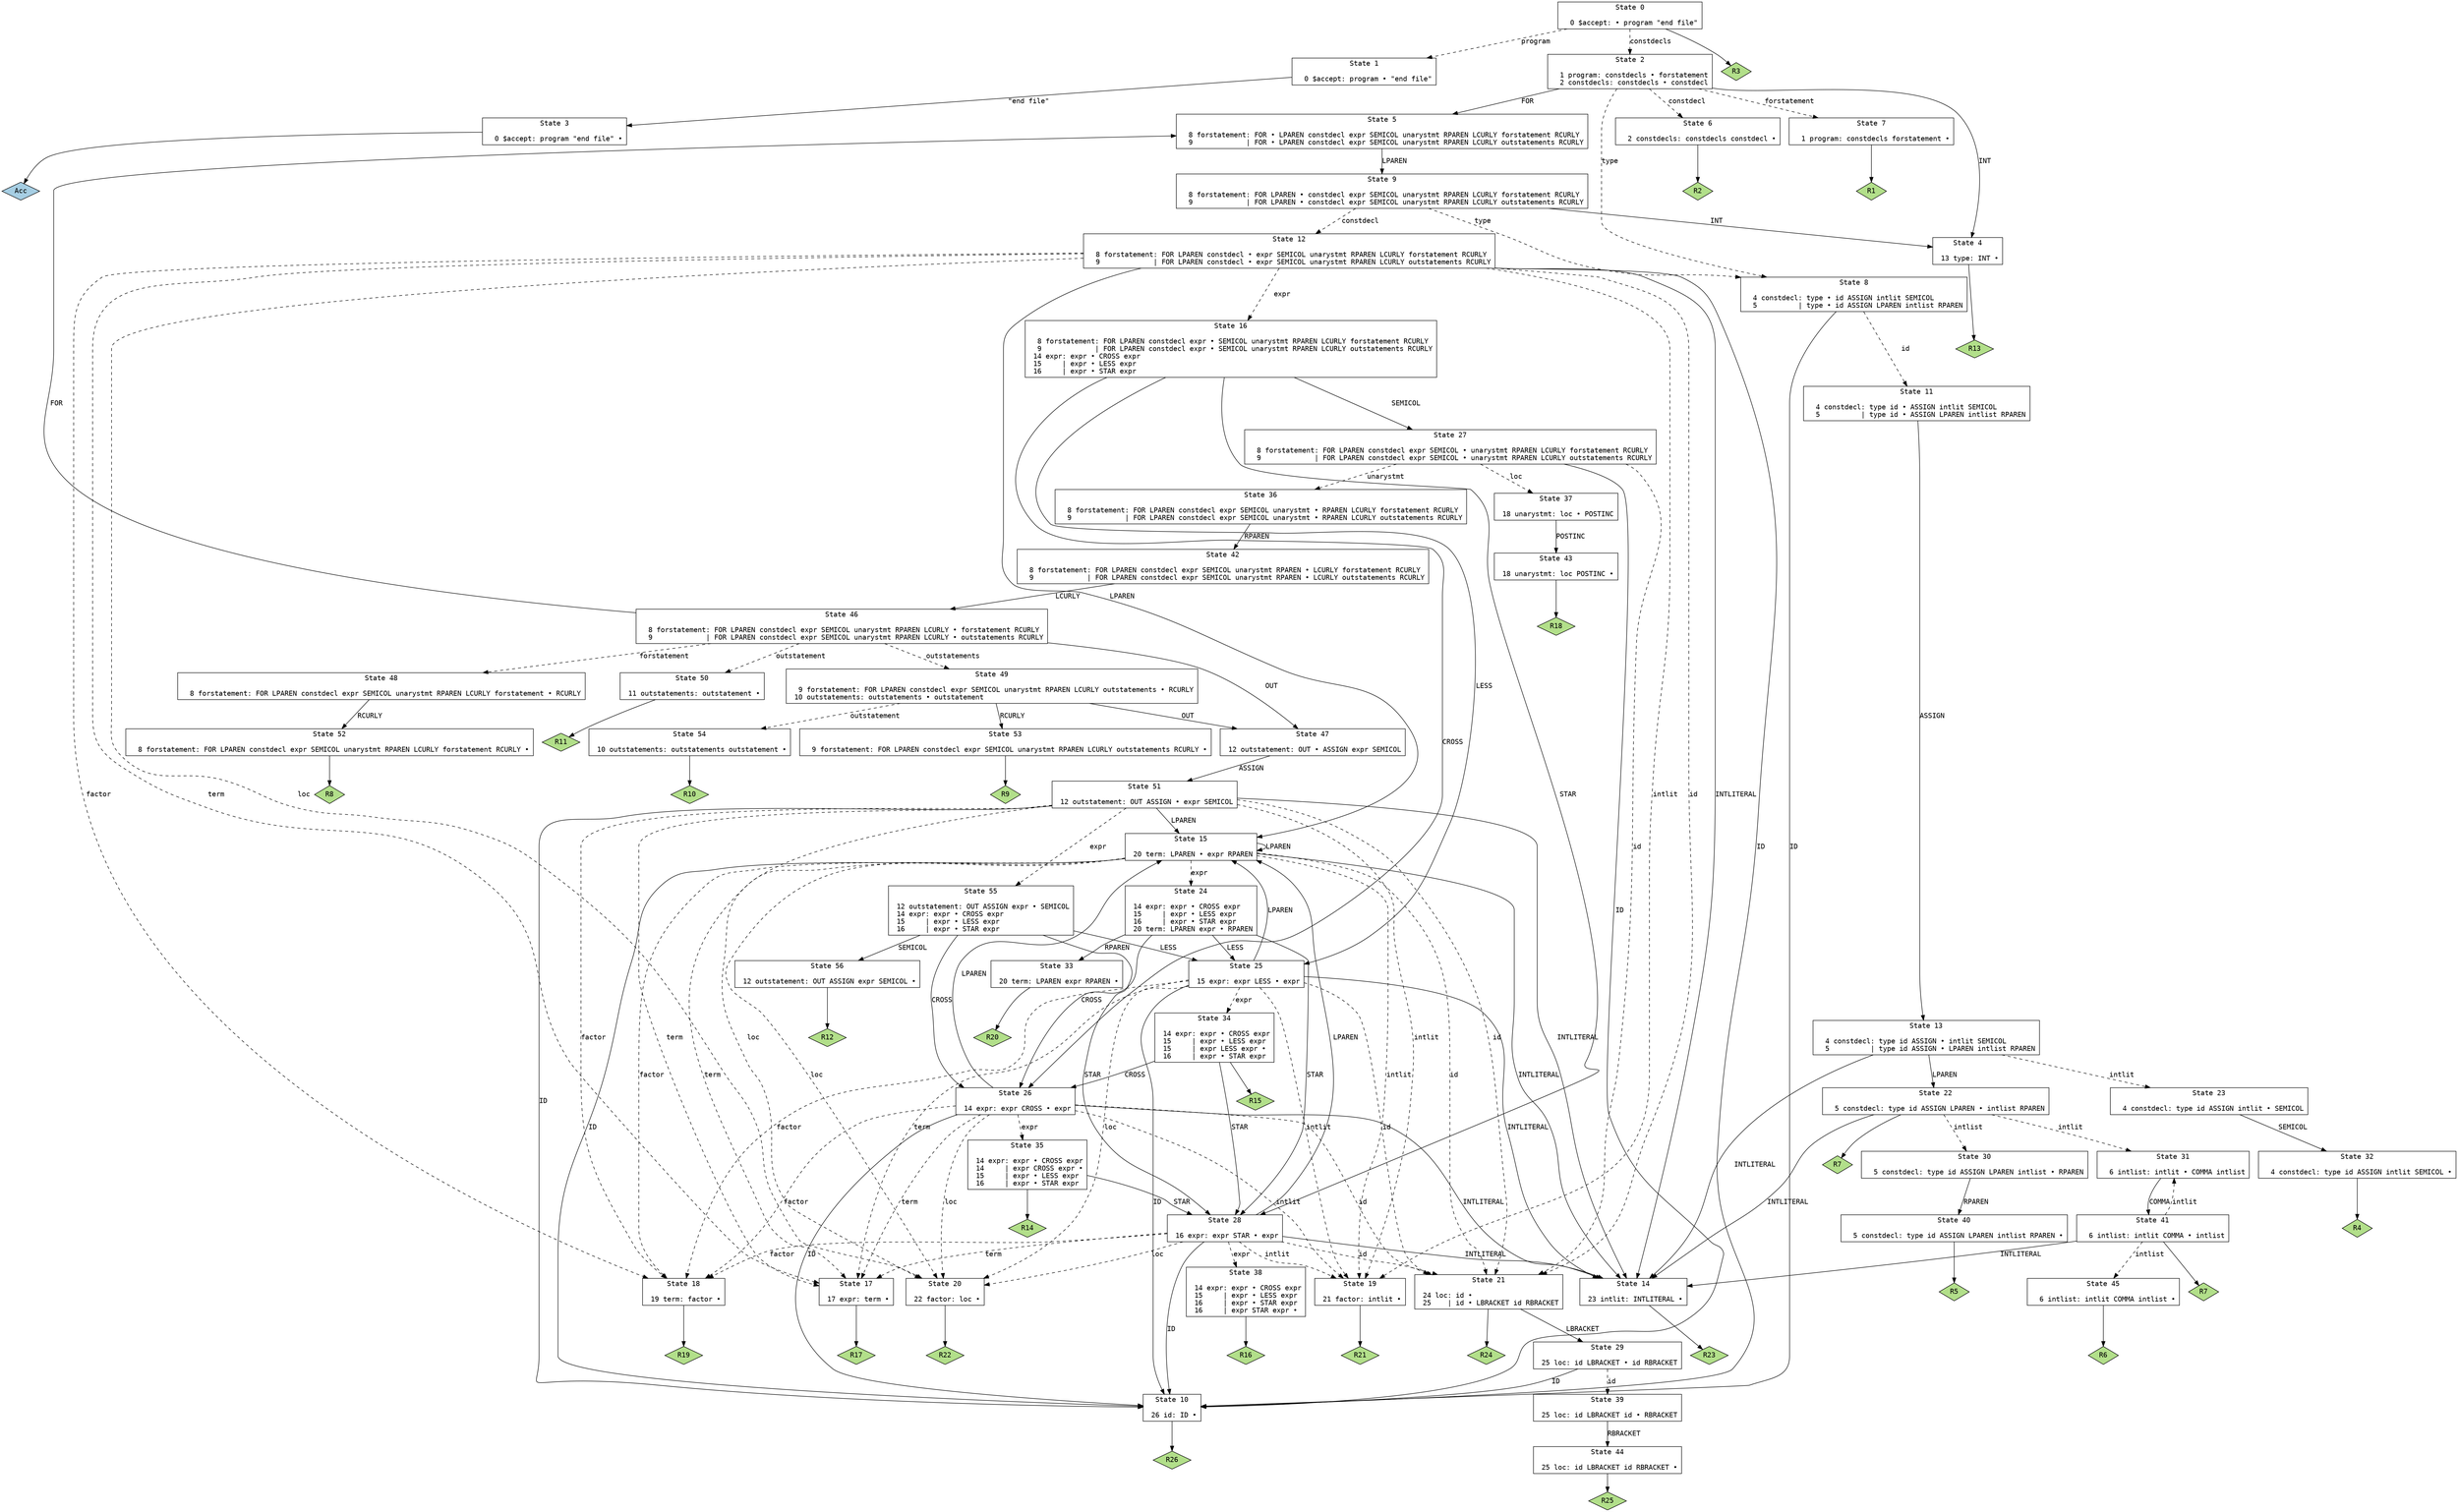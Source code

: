 // Generated by GNU Bison 3.8.2.
// Report bugs to <bug-bison@gnu.org>.
// Home page: <https://www.gnu.org/software/bison/>.

digraph "parser.yy"
{
  node [fontname = courier, shape = box, colorscheme = paired6]
  edge [fontname = courier]

  0 [label="State 0\n\l  0 $accept: • program \"end file\"\l"]
  0 -> 1 [style=dashed label="program"]
  0 -> 2 [style=dashed label="constdecls"]
  0 -> "0R3" [style=solid]
 "0R3" [label="R3", fillcolor=3, shape=diamond, style=filled]
  1 [label="State 1\n\l  0 $accept: program • \"end file\"\l"]
  1 -> 3 [style=solid label="\"end file\""]
  2 [label="State 2\n\l  1 program: constdecls • forstatement\l  2 constdecls: constdecls • constdecl\l"]
  2 -> 4 [style=solid label="INT"]
  2 -> 5 [style=solid label="FOR"]
  2 -> 6 [style=dashed label="constdecl"]
  2 -> 7 [style=dashed label="forstatement"]
  2 -> 8 [style=dashed label="type"]
  3 [label="State 3\n\l  0 $accept: program \"end file\" •\l"]
  3 -> "3R0" [style=solid]
 "3R0" [label="Acc", fillcolor=1, shape=diamond, style=filled]
  4 [label="State 4\n\l 13 type: INT •\l"]
  4 -> "4R13" [style=solid]
 "4R13" [label="R13", fillcolor=3, shape=diamond, style=filled]
  5 [label="State 5\n\l  8 forstatement: FOR • LPAREN constdecl expr SEMICOL unarystmt RPAREN LCURLY forstatement RCURLY\l  9             | FOR • LPAREN constdecl expr SEMICOL unarystmt RPAREN LCURLY outstatements RCURLY\l"]
  5 -> 9 [style=solid label="LPAREN"]
  6 [label="State 6\n\l  2 constdecls: constdecls constdecl •\l"]
  6 -> "6R2" [style=solid]
 "6R2" [label="R2", fillcolor=3, shape=diamond, style=filled]
  7 [label="State 7\n\l  1 program: constdecls forstatement •\l"]
  7 -> "7R1" [style=solid]
 "7R1" [label="R1", fillcolor=3, shape=diamond, style=filled]
  8 [label="State 8\n\l  4 constdecl: type • id ASSIGN intlit SEMICOL\l  5          | type • id ASSIGN LPAREN intlist RPAREN\l"]
  8 -> 10 [style=solid label="ID"]
  8 -> 11 [style=dashed label="id"]
  9 [label="State 9\n\l  8 forstatement: FOR LPAREN • constdecl expr SEMICOL unarystmt RPAREN LCURLY forstatement RCURLY\l  9             | FOR LPAREN • constdecl expr SEMICOL unarystmt RPAREN LCURLY outstatements RCURLY\l"]
  9 -> 4 [style=solid label="INT"]
  9 -> 12 [style=dashed label="constdecl"]
  9 -> 8 [style=dashed label="type"]
  10 [label="State 10\n\l 26 id: ID •\l"]
  10 -> "10R26" [style=solid]
 "10R26" [label="R26", fillcolor=3, shape=diamond, style=filled]
  11 [label="State 11\n\l  4 constdecl: type id • ASSIGN intlit SEMICOL\l  5          | type id • ASSIGN LPAREN intlist RPAREN\l"]
  11 -> 13 [style=solid label="ASSIGN"]
  12 [label="State 12\n\l  8 forstatement: FOR LPAREN constdecl • expr SEMICOL unarystmt RPAREN LCURLY forstatement RCURLY\l  9             | FOR LPAREN constdecl • expr SEMICOL unarystmt RPAREN LCURLY outstatements RCURLY\l"]
  12 -> 10 [style=solid label="ID"]
  12 -> 14 [style=solid label="INTLITERAL"]
  12 -> 15 [style=solid label="LPAREN"]
  12 -> 16 [style=dashed label="expr"]
  12 -> 17 [style=dashed label="term"]
  12 -> 18 [style=dashed label="factor"]
  12 -> 19 [style=dashed label="intlit"]
  12 -> 20 [style=dashed label="loc"]
  12 -> 21 [style=dashed label="id"]
  13 [label="State 13\n\l  4 constdecl: type id ASSIGN • intlit SEMICOL\l  5          | type id ASSIGN • LPAREN intlist RPAREN\l"]
  13 -> 14 [style=solid label="INTLITERAL"]
  13 -> 22 [style=solid label="LPAREN"]
  13 -> 23 [style=dashed label="intlit"]
  14 [label="State 14\n\l 23 intlit: INTLITERAL •\l"]
  14 -> "14R23" [style=solid]
 "14R23" [label="R23", fillcolor=3, shape=diamond, style=filled]
  15 [label="State 15\n\l 20 term: LPAREN • expr RPAREN\l"]
  15 -> 10 [style=solid label="ID"]
  15 -> 14 [style=solid label="INTLITERAL"]
  15 -> 15 [style=solid label="LPAREN"]
  15 -> 24 [style=dashed label="expr"]
  15 -> 17 [style=dashed label="term"]
  15 -> 18 [style=dashed label="factor"]
  15 -> 19 [style=dashed label="intlit"]
  15 -> 20 [style=dashed label="loc"]
  15 -> 21 [style=dashed label="id"]
  16 [label="State 16\n\l  8 forstatement: FOR LPAREN constdecl expr • SEMICOL unarystmt RPAREN LCURLY forstatement RCURLY\l  9             | FOR LPAREN constdecl expr • SEMICOL unarystmt RPAREN LCURLY outstatements RCURLY\l 14 expr: expr • CROSS expr\l 15     | expr • LESS expr\l 16     | expr • STAR expr\l"]
  16 -> 25 [style=solid label="LESS"]
  16 -> 26 [style=solid label="CROSS"]
  16 -> 27 [style=solid label="SEMICOL"]
  16 -> 28 [style=solid label="STAR"]
  17 [label="State 17\n\l 17 expr: term •\l"]
  17 -> "17R17" [style=solid]
 "17R17" [label="R17", fillcolor=3, shape=diamond, style=filled]
  18 [label="State 18\n\l 19 term: factor •\l"]
  18 -> "18R19" [style=solid]
 "18R19" [label="R19", fillcolor=3, shape=diamond, style=filled]
  19 [label="State 19\n\l 21 factor: intlit •\l"]
  19 -> "19R21" [style=solid]
 "19R21" [label="R21", fillcolor=3, shape=diamond, style=filled]
  20 [label="State 20\n\l 22 factor: loc •\l"]
  20 -> "20R22" [style=solid]
 "20R22" [label="R22", fillcolor=3, shape=diamond, style=filled]
  21 [label="State 21\n\l 24 loc: id •\l 25    | id • LBRACKET id RBRACKET\l"]
  21 -> 29 [style=solid label="LBRACKET"]
  21 -> "21R24" [style=solid]
 "21R24" [label="R24", fillcolor=3, shape=diamond, style=filled]
  22 [label="State 22\n\l  5 constdecl: type id ASSIGN LPAREN • intlist RPAREN\l"]
  22 -> 14 [style=solid label="INTLITERAL"]
  22 -> 30 [style=dashed label="intlist"]
  22 -> 31 [style=dashed label="intlit"]
  22 -> "22R7" [style=solid]
 "22R7" [label="R7", fillcolor=3, shape=diamond, style=filled]
  23 [label="State 23\n\l  4 constdecl: type id ASSIGN intlit • SEMICOL\l"]
  23 -> 32 [style=solid label="SEMICOL"]
  24 [label="State 24\n\l 14 expr: expr • CROSS expr\l 15     | expr • LESS expr\l 16     | expr • STAR expr\l 20 term: LPAREN expr • RPAREN\l"]
  24 -> 25 [style=solid label="LESS"]
  24 -> 26 [style=solid label="CROSS"]
  24 -> 33 [style=solid label="RPAREN"]
  24 -> 28 [style=solid label="STAR"]
  25 [label="State 25\n\l 15 expr: expr LESS • expr\l"]
  25 -> 10 [style=solid label="ID"]
  25 -> 14 [style=solid label="INTLITERAL"]
  25 -> 15 [style=solid label="LPAREN"]
  25 -> 34 [style=dashed label="expr"]
  25 -> 17 [style=dashed label="term"]
  25 -> 18 [style=dashed label="factor"]
  25 -> 19 [style=dashed label="intlit"]
  25 -> 20 [style=dashed label="loc"]
  25 -> 21 [style=dashed label="id"]
  26 [label="State 26\n\l 14 expr: expr CROSS • expr\l"]
  26 -> 10 [style=solid label="ID"]
  26 -> 14 [style=solid label="INTLITERAL"]
  26 -> 15 [style=solid label="LPAREN"]
  26 -> 35 [style=dashed label="expr"]
  26 -> 17 [style=dashed label="term"]
  26 -> 18 [style=dashed label="factor"]
  26 -> 19 [style=dashed label="intlit"]
  26 -> 20 [style=dashed label="loc"]
  26 -> 21 [style=dashed label="id"]
  27 [label="State 27\n\l  8 forstatement: FOR LPAREN constdecl expr SEMICOL • unarystmt RPAREN LCURLY forstatement RCURLY\l  9             | FOR LPAREN constdecl expr SEMICOL • unarystmt RPAREN LCURLY outstatements RCURLY\l"]
  27 -> 10 [style=solid label="ID"]
  27 -> 36 [style=dashed label="unarystmt"]
  27 -> 37 [style=dashed label="loc"]
  27 -> 21 [style=dashed label="id"]
  28 [label="State 28\n\l 16 expr: expr STAR • expr\l"]
  28 -> 10 [style=solid label="ID"]
  28 -> 14 [style=solid label="INTLITERAL"]
  28 -> 15 [style=solid label="LPAREN"]
  28 -> 38 [style=dashed label="expr"]
  28 -> 17 [style=dashed label="term"]
  28 -> 18 [style=dashed label="factor"]
  28 -> 19 [style=dashed label="intlit"]
  28 -> 20 [style=dashed label="loc"]
  28 -> 21 [style=dashed label="id"]
  29 [label="State 29\n\l 25 loc: id LBRACKET • id RBRACKET\l"]
  29 -> 10 [style=solid label="ID"]
  29 -> 39 [style=dashed label="id"]
  30 [label="State 30\n\l  5 constdecl: type id ASSIGN LPAREN intlist • RPAREN\l"]
  30 -> 40 [style=solid label="RPAREN"]
  31 [label="State 31\n\l  6 intlist: intlit • COMMA intlist\l"]
  31 -> 41 [style=solid label="COMMA"]
  32 [label="State 32\n\l  4 constdecl: type id ASSIGN intlit SEMICOL •\l"]
  32 -> "32R4" [style=solid]
 "32R4" [label="R4", fillcolor=3, shape=diamond, style=filled]
  33 [label="State 33\n\l 20 term: LPAREN expr RPAREN •\l"]
  33 -> "33R20" [style=solid]
 "33R20" [label="R20", fillcolor=3, shape=diamond, style=filled]
  34 [label="State 34\n\l 14 expr: expr • CROSS expr\l 15     | expr • LESS expr\l 15     | expr LESS expr •\l 16     | expr • STAR expr\l"]
  34 -> 26 [style=solid label="CROSS"]
  34 -> 28 [style=solid label="STAR"]
  34 -> "34R15" [style=solid]
 "34R15" [label="R15", fillcolor=3, shape=diamond, style=filled]
  35 [label="State 35\n\l 14 expr: expr • CROSS expr\l 14     | expr CROSS expr •\l 15     | expr • LESS expr\l 16     | expr • STAR expr\l"]
  35 -> 28 [style=solid label="STAR"]
  35 -> "35R14" [style=solid]
 "35R14" [label="R14", fillcolor=3, shape=diamond, style=filled]
  36 [label="State 36\n\l  8 forstatement: FOR LPAREN constdecl expr SEMICOL unarystmt • RPAREN LCURLY forstatement RCURLY\l  9             | FOR LPAREN constdecl expr SEMICOL unarystmt • RPAREN LCURLY outstatements RCURLY\l"]
  36 -> 42 [style=solid label="RPAREN"]
  37 [label="State 37\n\l 18 unarystmt: loc • POSTINC\l"]
  37 -> 43 [style=solid label="POSTINC"]
  38 [label="State 38\n\l 14 expr: expr • CROSS expr\l 15     | expr • LESS expr\l 16     | expr • STAR expr\l 16     | expr STAR expr •\l"]
  38 -> "38R16" [style=solid]
 "38R16" [label="R16", fillcolor=3, shape=diamond, style=filled]
  39 [label="State 39\n\l 25 loc: id LBRACKET id • RBRACKET\l"]
  39 -> 44 [style=solid label="RBRACKET"]
  40 [label="State 40\n\l  5 constdecl: type id ASSIGN LPAREN intlist RPAREN •\l"]
  40 -> "40R5" [style=solid]
 "40R5" [label="R5", fillcolor=3, shape=diamond, style=filled]
  41 [label="State 41\n\l  6 intlist: intlit COMMA • intlist\l"]
  41 -> 14 [style=solid label="INTLITERAL"]
  41 -> 45 [style=dashed label="intlist"]
  41 -> 31 [style=dashed label="intlit"]
  41 -> "41R7" [style=solid]
 "41R7" [label="R7", fillcolor=3, shape=diamond, style=filled]
  42 [label="State 42\n\l  8 forstatement: FOR LPAREN constdecl expr SEMICOL unarystmt RPAREN • LCURLY forstatement RCURLY\l  9             | FOR LPAREN constdecl expr SEMICOL unarystmt RPAREN • LCURLY outstatements RCURLY\l"]
  42 -> 46 [style=solid label="LCURLY"]
  43 [label="State 43\n\l 18 unarystmt: loc POSTINC •\l"]
  43 -> "43R18" [style=solid]
 "43R18" [label="R18", fillcolor=3, shape=diamond, style=filled]
  44 [label="State 44\n\l 25 loc: id LBRACKET id RBRACKET •\l"]
  44 -> "44R25" [style=solid]
 "44R25" [label="R25", fillcolor=3, shape=diamond, style=filled]
  45 [label="State 45\n\l  6 intlist: intlit COMMA intlist •\l"]
  45 -> "45R6" [style=solid]
 "45R6" [label="R6", fillcolor=3, shape=diamond, style=filled]
  46 [label="State 46\n\l  8 forstatement: FOR LPAREN constdecl expr SEMICOL unarystmt RPAREN LCURLY • forstatement RCURLY\l  9             | FOR LPAREN constdecl expr SEMICOL unarystmt RPAREN LCURLY • outstatements RCURLY\l"]
  46 -> 5 [style=solid label="FOR"]
  46 -> 47 [style=solid label="OUT"]
  46 -> 48 [style=dashed label="forstatement"]
  46 -> 49 [style=dashed label="outstatements"]
  46 -> 50 [style=dashed label="outstatement"]
  47 [label="State 47\n\l 12 outstatement: OUT • ASSIGN expr SEMICOL\l"]
  47 -> 51 [style=solid label="ASSIGN"]
  48 [label="State 48\n\l  8 forstatement: FOR LPAREN constdecl expr SEMICOL unarystmt RPAREN LCURLY forstatement • RCURLY\l"]
  48 -> 52 [style=solid label="RCURLY"]
  49 [label="State 49\n\l  9 forstatement: FOR LPAREN constdecl expr SEMICOL unarystmt RPAREN LCURLY outstatements • RCURLY\l 10 outstatements: outstatements • outstatement\l"]
  49 -> 53 [style=solid label="RCURLY"]
  49 -> 47 [style=solid label="OUT"]
  49 -> 54 [style=dashed label="outstatement"]
  50 [label="State 50\n\l 11 outstatements: outstatement •\l"]
  50 -> "50R11" [style=solid]
 "50R11" [label="R11", fillcolor=3, shape=diamond, style=filled]
  51 [label="State 51\n\l 12 outstatement: OUT ASSIGN • expr SEMICOL\l"]
  51 -> 10 [style=solid label="ID"]
  51 -> 14 [style=solid label="INTLITERAL"]
  51 -> 15 [style=solid label="LPAREN"]
  51 -> 55 [style=dashed label="expr"]
  51 -> 17 [style=dashed label="term"]
  51 -> 18 [style=dashed label="factor"]
  51 -> 19 [style=dashed label="intlit"]
  51 -> 20 [style=dashed label="loc"]
  51 -> 21 [style=dashed label="id"]
  52 [label="State 52\n\l  8 forstatement: FOR LPAREN constdecl expr SEMICOL unarystmt RPAREN LCURLY forstatement RCURLY •\l"]
  52 -> "52R8" [style=solid]
 "52R8" [label="R8", fillcolor=3, shape=diamond, style=filled]
  53 [label="State 53\n\l  9 forstatement: FOR LPAREN constdecl expr SEMICOL unarystmt RPAREN LCURLY outstatements RCURLY •\l"]
  53 -> "53R9" [style=solid]
 "53R9" [label="R9", fillcolor=3, shape=diamond, style=filled]
  54 [label="State 54\n\l 10 outstatements: outstatements outstatement •\l"]
  54 -> "54R10" [style=solid]
 "54R10" [label="R10", fillcolor=3, shape=diamond, style=filled]
  55 [label="State 55\n\l 12 outstatement: OUT ASSIGN expr • SEMICOL\l 14 expr: expr • CROSS expr\l 15     | expr • LESS expr\l 16     | expr • STAR expr\l"]
  55 -> 25 [style=solid label="LESS"]
  55 -> 26 [style=solid label="CROSS"]
  55 -> 56 [style=solid label="SEMICOL"]
  55 -> 28 [style=solid label="STAR"]
  56 [label="State 56\n\l 12 outstatement: OUT ASSIGN expr SEMICOL •\l"]
  56 -> "56R12" [style=solid]
 "56R12" [label="R12", fillcolor=3, shape=diamond, style=filled]
}
